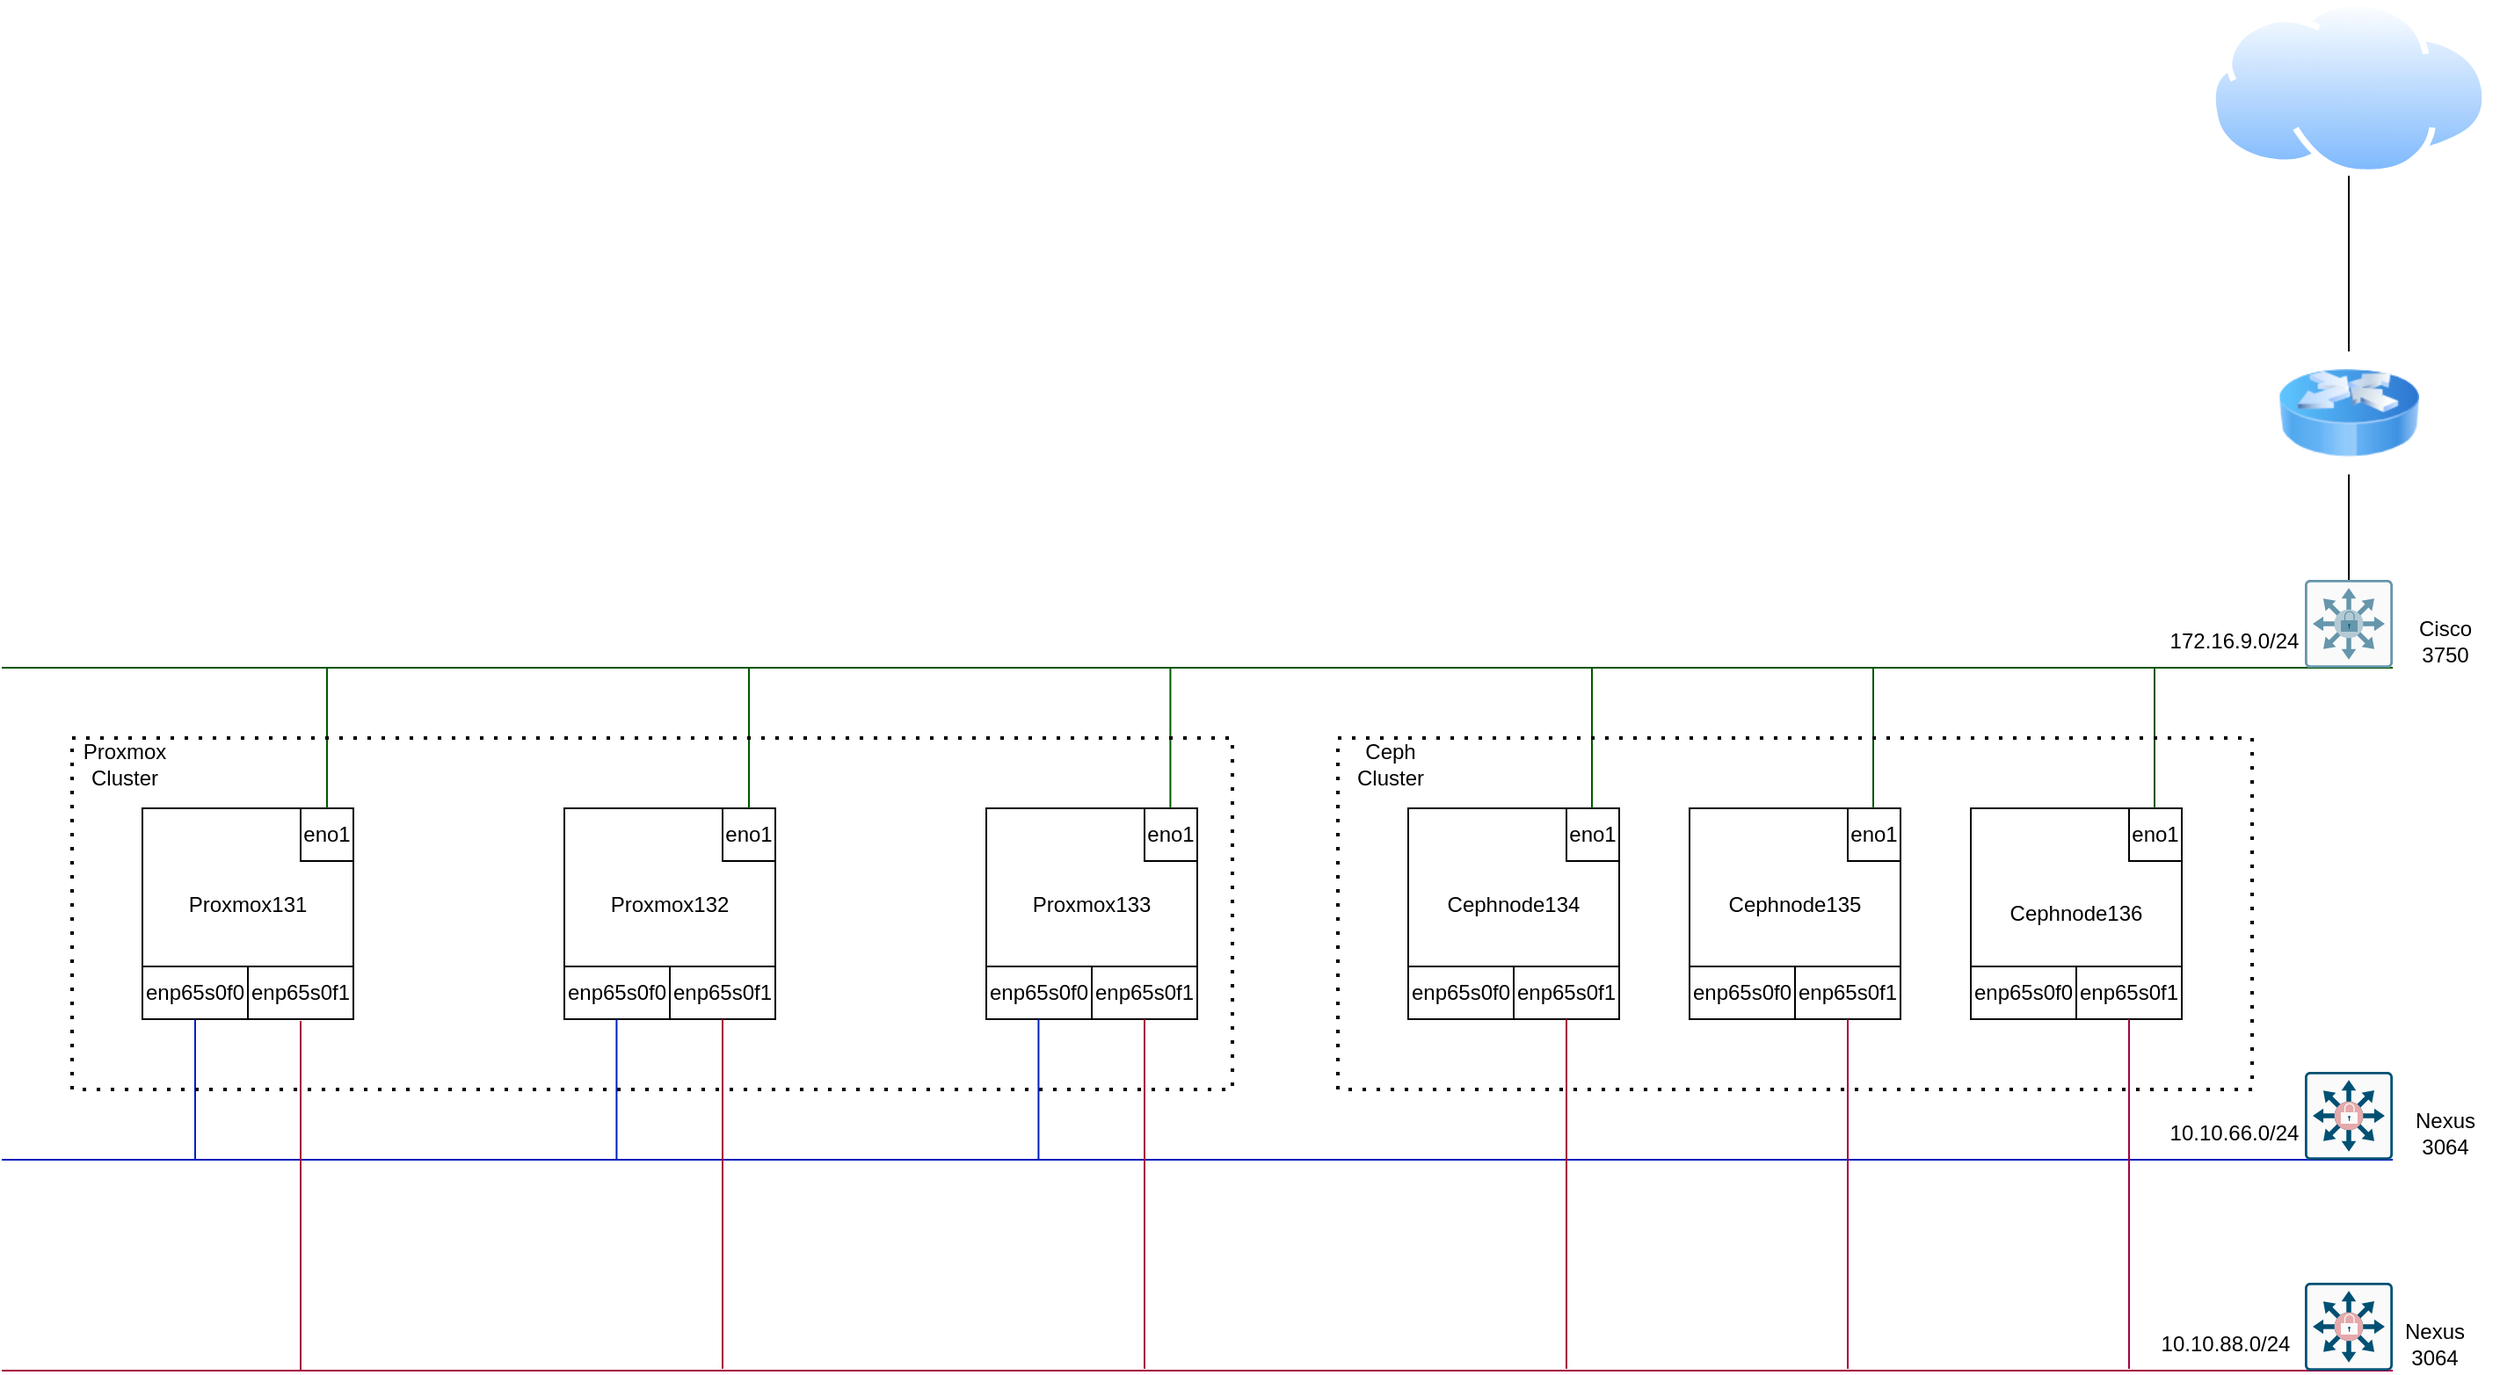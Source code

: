 <mxfile version="26.2.12">
  <diagram name="Page-1" id="SEXxjAmdglwKGAw8VcgB">
    <mxGraphModel dx="2040" dy="626" grid="1" gridSize="10" guides="1" tooltips="1" connect="1" arrows="1" fold="1" page="1" pageScale="1" pageWidth="850" pageHeight="1100" math="0" shadow="0">
      <root>
        <mxCell id="0" />
        <mxCell id="1" parent="0" />
        <mxCell id="iHEphgbWqHLC4cZoTlr4-3" value="" style="endArrow=none;html=1;rounded=0;fillColor=#008a00;strokeColor=#005700;" edge="1" parent="1">
          <mxGeometry width="50" height="50" relative="1" as="geometry">
            <mxPoint x="-360" y="400" as="sourcePoint" />
            <mxPoint x="1000" y="400" as="targetPoint" />
          </mxGeometry>
        </mxCell>
        <mxCell id="iHEphgbWqHLC4cZoTlr4-4" value="" style="endArrow=none;html=1;rounded=0;fillColor=#0050ef;strokeColor=#001DBC;" edge="1" parent="1">
          <mxGeometry width="50" height="50" relative="1" as="geometry">
            <mxPoint x="-360" y="680" as="sourcePoint" />
            <mxPoint x="1000" y="680" as="targetPoint" />
          </mxGeometry>
        </mxCell>
        <mxCell id="iHEphgbWqHLC4cZoTlr4-5" value="" style="endArrow=none;html=1;rounded=0;fillColor=#d80073;strokeColor=#A50040;" edge="1" parent="1">
          <mxGeometry width="50" height="50" relative="1" as="geometry">
            <mxPoint x="-360" y="800" as="sourcePoint" />
            <mxPoint x="1000" y="800" as="targetPoint" />
          </mxGeometry>
        </mxCell>
        <mxCell id="iHEphgbWqHLC4cZoTlr4-8" value="" style="whiteSpace=wrap;html=1;aspect=fixed;" vertex="1" parent="1">
          <mxGeometry x="-280" y="480" width="120" height="120" as="geometry" />
        </mxCell>
        <mxCell id="iHEphgbWqHLC4cZoTlr4-9" value="" style="whiteSpace=wrap;html=1;aspect=fixed;" vertex="1" parent="1">
          <mxGeometry x="-40" y="480" width="120" height="120" as="geometry" />
        </mxCell>
        <mxCell id="iHEphgbWqHLC4cZoTlr4-10" value="" style="whiteSpace=wrap;html=1;aspect=fixed;" vertex="1" parent="1">
          <mxGeometry x="200" y="480" width="120" height="120" as="geometry" />
        </mxCell>
        <mxCell id="iHEphgbWqHLC4cZoTlr4-11" value="eno1" style="whiteSpace=wrap;html=1;aspect=fixed;" vertex="1" parent="1">
          <mxGeometry x="-190" y="480" width="30" height="30" as="geometry" />
        </mxCell>
        <mxCell id="iHEphgbWqHLC4cZoTlr4-12" value="eno1" style="whiteSpace=wrap;html=1;aspect=fixed;" vertex="1" parent="1">
          <mxGeometry x="50" y="480" width="30" height="30" as="geometry" />
        </mxCell>
        <mxCell id="iHEphgbWqHLC4cZoTlr4-13" value="eno1" style="whiteSpace=wrap;html=1;aspect=fixed;" vertex="1" parent="1">
          <mxGeometry x="290" y="480" width="30" height="30" as="geometry" />
        </mxCell>
        <mxCell id="iHEphgbWqHLC4cZoTlr4-14" value="enp65s0f0" style="rounded=0;whiteSpace=wrap;html=1;" vertex="1" parent="1">
          <mxGeometry x="-280" y="570" width="60" height="30" as="geometry" />
        </mxCell>
        <mxCell id="iHEphgbWqHLC4cZoTlr4-15" value="enp65s0f1" style="rounded=0;whiteSpace=wrap;html=1;" vertex="1" parent="1">
          <mxGeometry x="-220" y="570" width="60" height="30" as="geometry" />
        </mxCell>
        <mxCell id="iHEphgbWqHLC4cZoTlr4-16" value="enp65s0f0" style="rounded=0;whiteSpace=wrap;html=1;" vertex="1" parent="1">
          <mxGeometry x="-40" y="570" width="60" height="30" as="geometry" />
        </mxCell>
        <mxCell id="iHEphgbWqHLC4cZoTlr4-17" value="enp65s0f1" style="rounded=0;whiteSpace=wrap;html=1;" vertex="1" parent="1">
          <mxGeometry x="20" y="570" width="60" height="30" as="geometry" />
        </mxCell>
        <mxCell id="iHEphgbWqHLC4cZoTlr4-18" value="enp65s0f0" style="rounded=0;whiteSpace=wrap;html=1;" vertex="1" parent="1">
          <mxGeometry x="200" y="570" width="60" height="30" as="geometry" />
        </mxCell>
        <mxCell id="iHEphgbWqHLC4cZoTlr4-19" value="enp65s0f1" style="rounded=0;whiteSpace=wrap;html=1;" vertex="1" parent="1">
          <mxGeometry x="260" y="570" width="60" height="30" as="geometry" />
        </mxCell>
        <mxCell id="iHEphgbWqHLC4cZoTlr4-20" value="" style="endArrow=none;html=1;rounded=0;exitX=0.5;exitY=0;exitDx=0;exitDy=0;fillColor=#008a00;strokeColor=#005700;" edge="1" parent="1" source="iHEphgbWqHLC4cZoTlr4-11">
          <mxGeometry width="50" height="50" relative="1" as="geometry">
            <mxPoint x="50" y="480" as="sourcePoint" />
            <mxPoint x="-175" y="400" as="targetPoint" />
          </mxGeometry>
        </mxCell>
        <mxCell id="iHEphgbWqHLC4cZoTlr4-21" value="" style="endArrow=none;html=1;rounded=0;exitX=0.5;exitY=0;exitDx=0;exitDy=0;fillColor=#008a00;strokeColor=#005700;" edge="1" parent="1" source="iHEphgbWqHLC4cZoTlr4-12">
          <mxGeometry width="50" height="50" relative="1" as="geometry">
            <mxPoint x="-40" y="330" as="sourcePoint" />
            <mxPoint x="65" y="400" as="targetPoint" />
          </mxGeometry>
        </mxCell>
        <mxCell id="iHEphgbWqHLC4cZoTlr4-22" value="" style="endArrow=none;html=1;rounded=0;exitX=0.5;exitY=0;exitDx=0;exitDy=0;fillColor=#008a00;strokeColor=#005700;" edge="1" parent="1">
          <mxGeometry width="50" height="50" relative="1" as="geometry">
            <mxPoint x="304.71" y="480" as="sourcePoint" />
            <mxPoint x="304.71" y="400" as="targetPoint" />
          </mxGeometry>
        </mxCell>
        <mxCell id="iHEphgbWqHLC4cZoTlr4-23" value="" style="endArrow=none;html=1;rounded=0;exitX=0.5;exitY=1;exitDx=0;exitDy=0;fillColor=#0050ef;strokeColor=#001DBC;" edge="1" parent="1" source="iHEphgbWqHLC4cZoTlr4-14">
          <mxGeometry width="50" height="50" relative="1" as="geometry">
            <mxPoint x="50" y="530" as="sourcePoint" />
            <mxPoint x="-250" y="680" as="targetPoint" />
          </mxGeometry>
        </mxCell>
        <mxCell id="iHEphgbWqHLC4cZoTlr4-24" value="" style="endArrow=none;html=1;rounded=0;fillColor=#d80073;strokeColor=#A50040;" edge="1" parent="1">
          <mxGeometry width="50" height="50" relative="1" as="geometry">
            <mxPoint x="-190" y="601" as="sourcePoint" />
            <mxPoint x="-190" y="800" as="targetPoint" />
          </mxGeometry>
        </mxCell>
        <mxCell id="iHEphgbWqHLC4cZoTlr4-25" value="" style="endArrow=none;html=1;rounded=0;exitX=0.5;exitY=1;exitDx=0;exitDy=0;fillColor=#0050ef;strokeColor=#001DBC;" edge="1" parent="1">
          <mxGeometry width="50" height="50" relative="1" as="geometry">
            <mxPoint x="-10.29" y="600" as="sourcePoint" />
            <mxPoint x="-10.29" y="680" as="targetPoint" />
          </mxGeometry>
        </mxCell>
        <mxCell id="iHEphgbWqHLC4cZoTlr4-26" value="" style="endArrow=none;html=1;rounded=0;exitX=0.5;exitY=1;exitDx=0;exitDy=0;fillColor=#0050ef;strokeColor=#001DBC;" edge="1" parent="1">
          <mxGeometry width="50" height="50" relative="1" as="geometry">
            <mxPoint x="229.71" y="600" as="sourcePoint" />
            <mxPoint x="229.71" y="680" as="targetPoint" />
          </mxGeometry>
        </mxCell>
        <mxCell id="iHEphgbWqHLC4cZoTlr4-27" value="" style="endArrow=none;html=1;rounded=0;fillColor=#d80073;strokeColor=#A50040;" edge="1" parent="1">
          <mxGeometry width="50" height="50" relative="1" as="geometry">
            <mxPoint x="50" y="600" as="sourcePoint" />
            <mxPoint x="50" y="799" as="targetPoint" />
          </mxGeometry>
        </mxCell>
        <mxCell id="iHEphgbWqHLC4cZoTlr4-28" value="" style="endArrow=none;html=1;rounded=0;fillColor=#d80073;strokeColor=#A50040;" edge="1" parent="1">
          <mxGeometry width="50" height="50" relative="1" as="geometry">
            <mxPoint x="290" y="600" as="sourcePoint" />
            <mxPoint x="290" y="799" as="targetPoint" />
          </mxGeometry>
        </mxCell>
        <mxCell id="iHEphgbWqHLC4cZoTlr4-29" value="Proxmox131" style="text;html=1;align=center;verticalAlign=middle;whiteSpace=wrap;rounded=0;" vertex="1" parent="1">
          <mxGeometry x="-250" y="520" width="60" height="30" as="geometry" />
        </mxCell>
        <mxCell id="iHEphgbWqHLC4cZoTlr4-30" value="Proxmox132" style="text;html=1;align=center;verticalAlign=middle;whiteSpace=wrap;rounded=0;" vertex="1" parent="1">
          <mxGeometry x="-10" y="520" width="60" height="30" as="geometry" />
        </mxCell>
        <mxCell id="iHEphgbWqHLC4cZoTlr4-31" value="Proxmox133" style="text;html=1;align=center;verticalAlign=middle;whiteSpace=wrap;rounded=0;" vertex="1" parent="1">
          <mxGeometry x="230" y="520" width="60" height="30" as="geometry" />
        </mxCell>
        <mxCell id="iHEphgbWqHLC4cZoTlr4-35" value="" style="whiteSpace=wrap;html=1;aspect=fixed;" vertex="1" parent="1">
          <mxGeometry x="440" y="480" width="120" height="120" as="geometry" />
        </mxCell>
        <mxCell id="iHEphgbWqHLC4cZoTlr4-36" value="" style="whiteSpace=wrap;html=1;aspect=fixed;" vertex="1" parent="1">
          <mxGeometry x="600" y="480" width="120" height="120" as="geometry" />
        </mxCell>
        <mxCell id="iHEphgbWqHLC4cZoTlr4-37" value="" style="whiteSpace=wrap;html=1;aspect=fixed;" vertex="1" parent="1">
          <mxGeometry x="760" y="480" width="120" height="120" as="geometry" />
        </mxCell>
        <mxCell id="iHEphgbWqHLC4cZoTlr4-38" value="enp65s0f0" style="rounded=0;whiteSpace=wrap;html=1;" vertex="1" parent="1">
          <mxGeometry x="440" y="570" width="60" height="30" as="geometry" />
        </mxCell>
        <mxCell id="iHEphgbWqHLC4cZoTlr4-39" value="enp65s0f0" style="rounded=0;whiteSpace=wrap;html=1;" vertex="1" parent="1">
          <mxGeometry x="600" y="570" width="60" height="30" as="geometry" />
        </mxCell>
        <mxCell id="iHEphgbWqHLC4cZoTlr4-40" value="enp65s0f0" style="rounded=0;whiteSpace=wrap;html=1;" vertex="1" parent="1">
          <mxGeometry x="760" y="570" width="60" height="30" as="geometry" />
        </mxCell>
        <mxCell id="iHEphgbWqHLC4cZoTlr4-41" value="eno1" style="whiteSpace=wrap;html=1;aspect=fixed;" vertex="1" parent="1">
          <mxGeometry x="530" y="480" width="30" height="30" as="geometry" />
        </mxCell>
        <mxCell id="iHEphgbWqHLC4cZoTlr4-42" value="eno1" style="whiteSpace=wrap;html=1;aspect=fixed;" vertex="1" parent="1">
          <mxGeometry x="690" y="480" width="30" height="30" as="geometry" />
        </mxCell>
        <mxCell id="iHEphgbWqHLC4cZoTlr4-43" value="eno1" style="whiteSpace=wrap;html=1;aspect=fixed;" vertex="1" parent="1">
          <mxGeometry x="850" y="480" width="30" height="30" as="geometry" />
        </mxCell>
        <mxCell id="iHEphgbWqHLC4cZoTlr4-44" value="enp65s0f1" style="rounded=0;whiteSpace=wrap;html=1;" vertex="1" parent="1">
          <mxGeometry x="500" y="570" width="60" height="30" as="geometry" />
        </mxCell>
        <mxCell id="iHEphgbWqHLC4cZoTlr4-45" value="enp65s0f1" style="rounded=0;whiteSpace=wrap;html=1;" vertex="1" parent="1">
          <mxGeometry x="660" y="570" width="60" height="30" as="geometry" />
        </mxCell>
        <mxCell id="iHEphgbWqHLC4cZoTlr4-46" value="enp65s0f1" style="rounded=0;whiteSpace=wrap;html=1;" vertex="1" parent="1">
          <mxGeometry x="820" y="570" width="60" height="30" as="geometry" />
        </mxCell>
        <mxCell id="iHEphgbWqHLC4cZoTlr4-47" value="" style="endArrow=none;html=1;rounded=0;fillColor=#d80073;strokeColor=#A50040;" edge="1" parent="1">
          <mxGeometry width="50" height="50" relative="1" as="geometry">
            <mxPoint x="530" y="600" as="sourcePoint" />
            <mxPoint x="530" y="799" as="targetPoint" />
          </mxGeometry>
        </mxCell>
        <mxCell id="iHEphgbWqHLC4cZoTlr4-48" value="" style="endArrow=none;html=1;rounded=0;fillColor=#d80073;strokeColor=#A50040;" edge="1" parent="1">
          <mxGeometry width="50" height="50" relative="1" as="geometry">
            <mxPoint x="690" y="600" as="sourcePoint" />
            <mxPoint x="690" y="799" as="targetPoint" />
          </mxGeometry>
        </mxCell>
        <mxCell id="iHEphgbWqHLC4cZoTlr4-49" value="" style="endArrow=none;html=1;rounded=0;fillColor=#d80073;strokeColor=#A50040;" edge="1" parent="1">
          <mxGeometry width="50" height="50" relative="1" as="geometry">
            <mxPoint x="850" y="600" as="sourcePoint" />
            <mxPoint x="850" y="799" as="targetPoint" />
          </mxGeometry>
        </mxCell>
        <mxCell id="iHEphgbWqHLC4cZoTlr4-50" value="Cephnode134" style="text;html=1;align=center;verticalAlign=middle;whiteSpace=wrap;rounded=0;" vertex="1" parent="1">
          <mxGeometry x="470" y="520" width="60" height="30" as="geometry" />
        </mxCell>
        <mxCell id="iHEphgbWqHLC4cZoTlr4-51" value="Cephnode135" style="text;html=1;align=center;verticalAlign=middle;whiteSpace=wrap;rounded=0;" vertex="1" parent="1">
          <mxGeometry x="630" y="520" width="60" height="30" as="geometry" />
        </mxCell>
        <mxCell id="iHEphgbWqHLC4cZoTlr4-52" value="Cephnode136" style="text;html=1;align=center;verticalAlign=middle;whiteSpace=wrap;rounded=0;" vertex="1" parent="1">
          <mxGeometry x="790" y="525" width="60" height="30" as="geometry" />
        </mxCell>
        <mxCell id="iHEphgbWqHLC4cZoTlr4-54" value="" style="endArrow=none;html=1;rounded=0;exitX=0.5;exitY=0;exitDx=0;exitDy=0;fillColor=#008a00;strokeColor=#005700;" edge="1" parent="1">
          <mxGeometry width="50" height="50" relative="1" as="geometry">
            <mxPoint x="544.5" y="480" as="sourcePoint" />
            <mxPoint x="544.5" y="400" as="targetPoint" />
          </mxGeometry>
        </mxCell>
        <mxCell id="iHEphgbWqHLC4cZoTlr4-55" value="" style="endArrow=none;html=1;rounded=0;exitX=0.5;exitY=0;exitDx=0;exitDy=0;fillColor=#008a00;strokeColor=#005700;" edge="1" parent="1">
          <mxGeometry width="50" height="50" relative="1" as="geometry">
            <mxPoint x="704.5" y="480" as="sourcePoint" />
            <mxPoint x="704.5" y="400" as="targetPoint" />
          </mxGeometry>
        </mxCell>
        <mxCell id="iHEphgbWqHLC4cZoTlr4-56" value="" style="endArrow=none;html=1;rounded=0;exitX=0.5;exitY=0;exitDx=0;exitDy=0;fillColor=#008a00;strokeColor=#005700;" edge="1" parent="1">
          <mxGeometry width="50" height="50" relative="1" as="geometry">
            <mxPoint x="864.5" y="480" as="sourcePoint" />
            <mxPoint x="864.5" y="400" as="targetPoint" />
          </mxGeometry>
        </mxCell>
        <mxCell id="iHEphgbWqHLC4cZoTlr4-59" value="" style="sketch=0;points=[[0.015,0.015,0],[0.985,0.015,0],[0.985,0.985,0],[0.015,0.985,0],[0.25,0,0],[0.5,0,0],[0.75,0,0],[1,0.25,0],[1,0.5,0],[1,0.75,0],[0.75,1,0],[0.5,1,0],[0.25,1,0],[0,0.75,0],[0,0.5,0],[0,0.25,0]];verticalLabelPosition=bottom;html=1;verticalAlign=top;aspect=fixed;align=center;pointerEvents=1;shape=mxgraph.cisco19.rect;prIcon=secure_catalyst_switch_color;fillColor=#FAFAFA;strokeColor=#005073;" vertex="1" parent="1">
          <mxGeometry x="950" y="630" width="50" height="50" as="geometry" />
        </mxCell>
        <mxCell id="iHEphgbWqHLC4cZoTlr4-60" value="" style="sketch=0;points=[[0.015,0.015,0],[0.985,0.015,0],[0.985,0.985,0],[0.015,0.985,0],[0.25,0,0],[0.5,0,0],[0.75,0,0],[1,0.25,0],[1,0.5,0],[1,0.75,0],[0.75,1,0],[0.5,1,0],[0.25,1,0],[0,0.75,0],[0,0.5,0],[0,0.25,0]];verticalLabelPosition=bottom;html=1;verticalAlign=top;aspect=fixed;align=center;pointerEvents=1;shape=mxgraph.cisco19.rect;prIcon=secure_catalyst_switch_color;fillColor=#FAFAFA;strokeColor=#005073;" vertex="1" parent="1">
          <mxGeometry x="950" y="750" width="50" height="50" as="geometry" />
        </mxCell>
        <mxCell id="iHEphgbWqHLC4cZoTlr4-61" value="" style="sketch=0;points=[[0.015,0.015,0],[0.985,0.015,0],[0.985,0.985,0],[0.015,0.985,0],[0.25,0,0],[0.5,0,0],[0.75,0,0],[1,0.25,0],[1,0.5,0],[1,0.75,0],[0.75,1,0],[0.5,1,0],[0.25,1,0],[0,0.75,0],[0,0.5,0],[0,0.25,0]];verticalLabelPosition=bottom;html=1;verticalAlign=top;aspect=fixed;align=center;pointerEvents=1;shape=mxgraph.cisco19.rect;prIcon=secure_catalyst_switch_subdued;fillColor=#FAFAFA;strokeColor=#6696AB;" vertex="1" parent="1">
          <mxGeometry x="950" y="350" width="50" height="50" as="geometry" />
        </mxCell>
        <mxCell id="iHEphgbWqHLC4cZoTlr4-62" value="" style="image;html=1;image=img/lib/clip_art/networking/Router_Icon_128x128.png" vertex="1" parent="1">
          <mxGeometry x="935" y="220" width="80" height="70" as="geometry" />
        </mxCell>
        <mxCell id="iHEphgbWqHLC4cZoTlr4-64" value="" style="image;aspect=fixed;perimeter=ellipsePerimeter;html=1;align=center;shadow=0;dashed=0;spacingTop=3;image=img/lib/active_directory/internet_cloud.svg;" vertex="1" parent="1">
          <mxGeometry x="895.64" y="20" width="158.73" height="100" as="geometry" />
        </mxCell>
        <mxCell id="iHEphgbWqHLC4cZoTlr4-67" value="" style="endArrow=none;html=1;rounded=0;entryX=0.5;entryY=0;entryDx=0;entryDy=0;entryPerimeter=0;exitX=0.5;exitY=1;exitDx=0;exitDy=0;" edge="1" parent="1" source="iHEphgbWqHLC4cZoTlr4-62" target="iHEphgbWqHLC4cZoTlr4-61">
          <mxGeometry width="50" height="50" relative="1" as="geometry">
            <mxPoint x="450" y="330" as="sourcePoint" />
            <mxPoint x="500" y="280" as="targetPoint" />
          </mxGeometry>
        </mxCell>
        <mxCell id="iHEphgbWqHLC4cZoTlr4-68" value="" style="endArrow=none;html=1;rounded=0;entryX=0.5;entryY=0;entryDx=0;entryDy=0;exitX=0.5;exitY=1;exitDx=0;exitDy=0;" edge="1" parent="1" source="iHEphgbWqHLC4cZoTlr4-64" target="iHEphgbWqHLC4cZoTlr4-62">
          <mxGeometry width="50" height="50" relative="1" as="geometry">
            <mxPoint x="450" y="330" as="sourcePoint" />
            <mxPoint x="500" y="280" as="targetPoint" />
          </mxGeometry>
        </mxCell>
        <mxCell id="iHEphgbWqHLC4cZoTlr4-69" value="Cisco 3750" style="text;html=1;align=center;verticalAlign=middle;whiteSpace=wrap;rounded=0;" vertex="1" parent="1">
          <mxGeometry x="1000" y="370" width="60" height="30" as="geometry" />
        </mxCell>
        <mxCell id="iHEphgbWqHLC4cZoTlr4-70" value="Nexus 3064" style="text;html=1;align=center;verticalAlign=middle;whiteSpace=wrap;rounded=0;" vertex="1" parent="1">
          <mxGeometry x="1000" y="650" width="60" height="30" as="geometry" />
        </mxCell>
        <mxCell id="iHEphgbWqHLC4cZoTlr4-71" value="Nexus 3064" style="text;html=1;align=center;verticalAlign=middle;whiteSpace=wrap;rounded=0;" vertex="1" parent="1">
          <mxGeometry x="994.37" y="770" width="60" height="30" as="geometry" />
        </mxCell>
        <mxCell id="iHEphgbWqHLC4cZoTlr4-72" value="172.16.9.0/24" style="text;html=1;align=center;verticalAlign=middle;whiteSpace=wrap;rounded=0;" vertex="1" parent="1">
          <mxGeometry x="880" y="370" width="60" height="30" as="geometry" />
        </mxCell>
        <mxCell id="iHEphgbWqHLC4cZoTlr4-74" value="10.10.66.0/24" style="text;html=1;align=center;verticalAlign=middle;whiteSpace=wrap;rounded=0;" vertex="1" parent="1">
          <mxGeometry x="880" y="650" width="60" height="30" as="geometry" />
        </mxCell>
        <mxCell id="iHEphgbWqHLC4cZoTlr4-75" value="10.10.88.0/24" style="text;html=1;align=center;verticalAlign=middle;whiteSpace=wrap;rounded=0;" vertex="1" parent="1">
          <mxGeometry x="875" y="770" width="60" height="30" as="geometry" />
        </mxCell>
        <mxCell id="iHEphgbWqHLC4cZoTlr4-76" value="" style="endArrow=none;dashed=1;html=1;dashPattern=1 3;strokeWidth=2;rounded=0;" edge="1" parent="1">
          <mxGeometry width="50" height="50" relative="1" as="geometry">
            <mxPoint x="400" y="640" as="sourcePoint" />
            <mxPoint x="400" y="640" as="targetPoint" />
            <Array as="points">
              <mxPoint x="400" y="440" />
              <mxPoint x="920" y="440" />
              <mxPoint x="920" y="640" />
            </Array>
          </mxGeometry>
        </mxCell>
        <mxCell id="iHEphgbWqHLC4cZoTlr4-77" value="" style="endArrow=none;dashed=1;html=1;dashPattern=1 3;strokeWidth=2;rounded=0;" edge="1" parent="1">
          <mxGeometry width="50" height="50" relative="1" as="geometry">
            <mxPoint x="-320" y="640" as="sourcePoint" />
            <mxPoint x="-320" y="640" as="targetPoint" />
            <Array as="points">
              <mxPoint x="-320" y="440" />
              <mxPoint x="60" y="440" />
              <mxPoint x="340" y="440" />
              <mxPoint x="340" y="640" />
            </Array>
          </mxGeometry>
        </mxCell>
        <mxCell id="iHEphgbWqHLC4cZoTlr4-78" value="Proxmox Cluster" style="text;html=1;align=center;verticalAlign=middle;whiteSpace=wrap;rounded=0;" vertex="1" parent="1">
          <mxGeometry x="-320" y="440" width="60" height="30" as="geometry" />
        </mxCell>
        <mxCell id="iHEphgbWqHLC4cZoTlr4-79" value="Ceph Cluster" style="text;html=1;align=center;verticalAlign=middle;whiteSpace=wrap;rounded=0;" vertex="1" parent="1">
          <mxGeometry x="400" y="440" width="60" height="30" as="geometry" />
        </mxCell>
      </root>
    </mxGraphModel>
  </diagram>
</mxfile>
